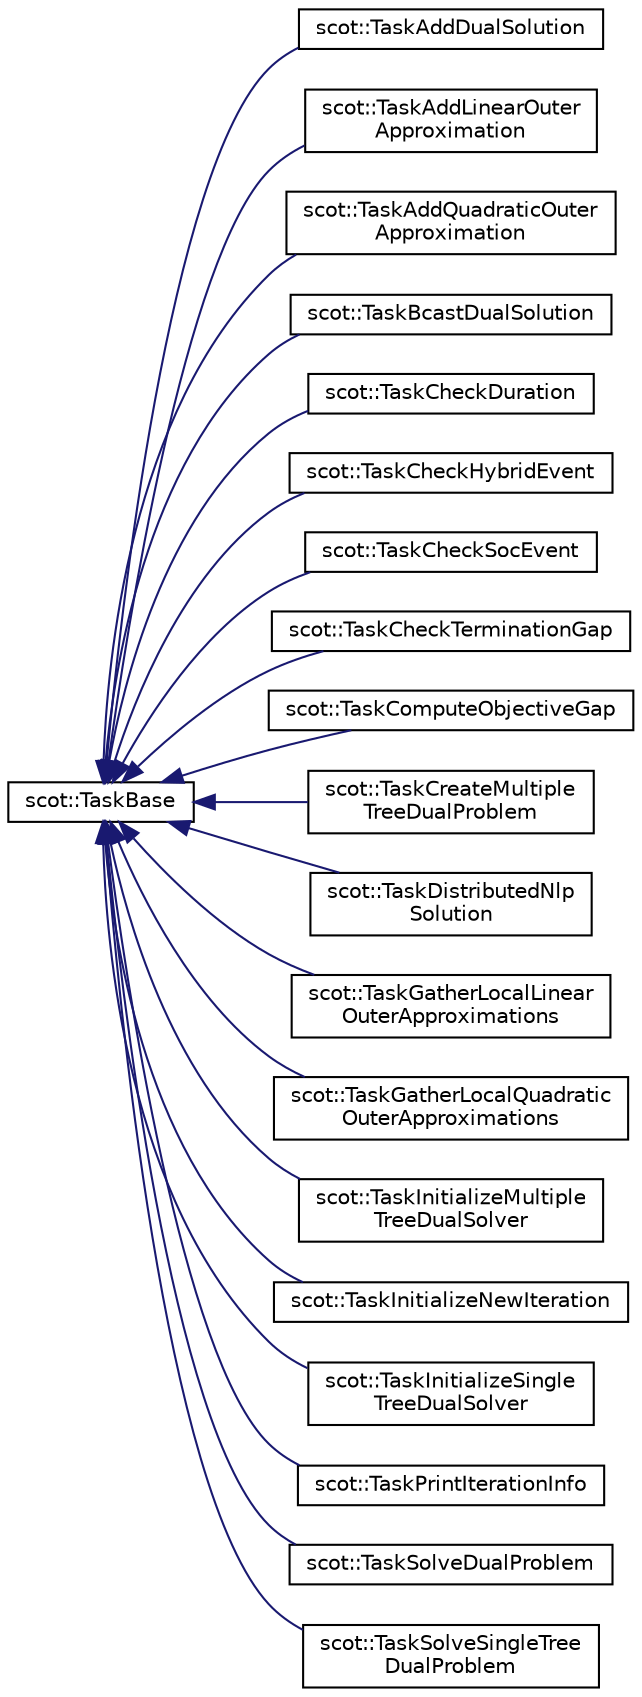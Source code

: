 digraph "Graphical Class Hierarchy"
{
 // LATEX_PDF_SIZE
  edge [fontname="Helvetica",fontsize="10",labelfontname="Helvetica",labelfontsize="10"];
  node [fontname="Helvetica",fontsize="10",shape=record];
  rankdir="LR";
  Node0 [label="scot::TaskBase",height=0.2,width=0.4,color="black", fillcolor="white", style="filled",URL="$classscot_1_1TaskBase.html",tooltip=" "];
  Node0 -> Node1 [dir="back",color="midnightblue",fontsize="10",style="solid",fontname="Helvetica"];
  Node1 [label="scot::TaskAddDualSolution",height=0.2,width=0.4,color="black", fillcolor="white", style="filled",URL="$classscot_1_1TaskAddDualSolution.html",tooltip=" "];
  Node0 -> Node2 [dir="back",color="midnightblue",fontsize="10",style="solid",fontname="Helvetica"];
  Node2 [label="scot::TaskAddLinearOuter\lApproximation",height=0.2,width=0.4,color="black", fillcolor="white", style="filled",URL="$classscot_1_1TaskAddLinearOuterApproximation.html",tooltip=" "];
  Node0 -> Node3 [dir="back",color="midnightblue",fontsize="10",style="solid",fontname="Helvetica"];
  Node3 [label="scot::TaskAddQuadraticOuter\lApproximation",height=0.2,width=0.4,color="black", fillcolor="white", style="filled",URL="$classscot_1_1TaskAddQuadraticOuterApproximation.html",tooltip=" "];
  Node0 -> Node4 [dir="back",color="midnightblue",fontsize="10",style="solid",fontname="Helvetica"];
  Node4 [label="scot::TaskBcastDualSolution",height=0.2,width=0.4,color="black", fillcolor="white", style="filled",URL="$classscot_1_1TaskBcastDualSolution.html",tooltip=" "];
  Node0 -> Node5 [dir="back",color="midnightblue",fontsize="10",style="solid",fontname="Helvetica"];
  Node5 [label="scot::TaskCheckDuration",height=0.2,width=0.4,color="black", fillcolor="white", style="filled",URL="$classscot_1_1TaskCheckDuration.html",tooltip=" "];
  Node0 -> Node6 [dir="back",color="midnightblue",fontsize="10",style="solid",fontname="Helvetica"];
  Node6 [label="scot::TaskCheckHybridEvent",height=0.2,width=0.4,color="black", fillcolor="white", style="filled",URL="$classscot_1_1TaskCheckHybridEvent.html",tooltip=" "];
  Node0 -> Node7 [dir="back",color="midnightblue",fontsize="10",style="solid",fontname="Helvetica"];
  Node7 [label="scot::TaskCheckSocEvent",height=0.2,width=0.4,color="black", fillcolor="white", style="filled",URL="$classscot_1_1TaskCheckSocEvent.html",tooltip=" "];
  Node0 -> Node8 [dir="back",color="midnightblue",fontsize="10",style="solid",fontname="Helvetica"];
  Node8 [label="scot::TaskCheckTerminationGap",height=0.2,width=0.4,color="black", fillcolor="white", style="filled",URL="$classscot_1_1TaskCheckTerminationGap.html",tooltip=" "];
  Node0 -> Node9 [dir="back",color="midnightblue",fontsize="10",style="solid",fontname="Helvetica"];
  Node9 [label="scot::TaskComputeObjectiveGap",height=0.2,width=0.4,color="black", fillcolor="white", style="filled",URL="$classscot_1_1TaskComputeObjectiveGap.html",tooltip=" "];
  Node0 -> Node10 [dir="back",color="midnightblue",fontsize="10",style="solid",fontname="Helvetica"];
  Node10 [label="scot::TaskCreateMultiple\lTreeDualProblem",height=0.2,width=0.4,color="black", fillcolor="white", style="filled",URL="$classscot_1_1TaskCreateMultipleTreeDualProblem.html",tooltip=" "];
  Node0 -> Node11 [dir="back",color="midnightblue",fontsize="10",style="solid",fontname="Helvetica"];
  Node11 [label="scot::TaskDistributedNlp\lSolution",height=0.2,width=0.4,color="black", fillcolor="white", style="filled",URL="$classscot_1_1TaskDistributedNlpSolution.html",tooltip=" "];
  Node0 -> Node12 [dir="back",color="midnightblue",fontsize="10",style="solid",fontname="Helvetica"];
  Node12 [label="scot::TaskGatherLocalLinear\lOuterApproximations",height=0.2,width=0.4,color="black", fillcolor="white", style="filled",URL="$classscot_1_1TaskGatherLocalLinearOuterApproximations.html",tooltip=" "];
  Node0 -> Node13 [dir="back",color="midnightblue",fontsize="10",style="solid",fontname="Helvetica"];
  Node13 [label="scot::TaskGatherLocalQuadratic\lOuterApproximations",height=0.2,width=0.4,color="black", fillcolor="white", style="filled",URL="$classscot_1_1TaskGatherLocalQuadraticOuterApproximations.html",tooltip=" "];
  Node0 -> Node14 [dir="back",color="midnightblue",fontsize="10",style="solid",fontname="Helvetica"];
  Node14 [label="scot::TaskInitializeMultiple\lTreeDualSolver",height=0.2,width=0.4,color="black", fillcolor="white", style="filled",URL="$classscot_1_1TaskInitializeMultipleTreeDualSolver.html",tooltip=" "];
  Node0 -> Node15 [dir="back",color="midnightblue",fontsize="10",style="solid",fontname="Helvetica"];
  Node15 [label="scot::TaskInitializeNewIteration",height=0.2,width=0.4,color="black", fillcolor="white", style="filled",URL="$classscot_1_1TaskInitializeNewIteration.html",tooltip=" "];
  Node0 -> Node16 [dir="back",color="midnightblue",fontsize="10",style="solid",fontname="Helvetica"];
  Node16 [label="scot::TaskInitializeSingle\lTreeDualSolver",height=0.2,width=0.4,color="black", fillcolor="white", style="filled",URL="$classscot_1_1TaskInitializeSingleTreeDualSolver.html",tooltip=" "];
  Node0 -> Node17 [dir="back",color="midnightblue",fontsize="10",style="solid",fontname="Helvetica"];
  Node17 [label="scot::TaskPrintIterationInfo",height=0.2,width=0.4,color="black", fillcolor="white", style="filled",URL="$classscot_1_1TaskPrintIterationInfo.html",tooltip=" "];
  Node0 -> Node18 [dir="back",color="midnightblue",fontsize="10",style="solid",fontname="Helvetica"];
  Node18 [label="scot::TaskSolveDualProblem",height=0.2,width=0.4,color="black", fillcolor="white", style="filled",URL="$classscot_1_1TaskSolveDualProblem.html",tooltip=" "];
  Node0 -> Node19 [dir="back",color="midnightblue",fontsize="10",style="solid",fontname="Helvetica"];
  Node19 [label="scot::TaskSolveSingleTree\lDualProblem",height=0.2,width=0.4,color="black", fillcolor="white", style="filled",URL="$classscot_1_1TaskSolveSingleTreeDualProblem.html",tooltip=" "];
}

